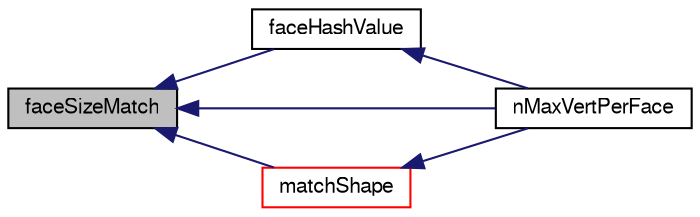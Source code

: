 digraph "faceSizeMatch"
{
  bgcolor="transparent";
  edge [fontname="FreeSans",fontsize="10",labelfontname="FreeSans",labelfontsize="10"];
  node [fontname="FreeSans",fontsize="10",shape=record];
  rankdir="LR";
  Node652 [label="faceSizeMatch",height=0.2,width=0.4,color="black", fillcolor="grey75", style="filled", fontcolor="black"];
  Node652 -> Node653 [dir="back",color="midnightblue",fontsize="10",style="solid",fontname="FreeSans"];
  Node653 [label="faceHashValue",height=0.2,width=0.4,color="black",URL="$a27178.html#a67b1097ff99018fcd2c7843ecdfcdbde",tooltip="Hash value of all face sizes of this shape. Can be used for. "];
  Node653 -> Node654 [dir="back",color="midnightblue",fontsize="10",style="solid",fontname="FreeSans"];
  Node654 [label="nMaxVertPerFace",height=0.2,width=0.4,color="black",URL="$a27178.html#a5ac043a530206e8d395704f140cd3f8a"];
  Node652 -> Node655 [dir="back",color="midnightblue",fontsize="10",style="solid",fontname="FreeSans"];
  Node655 [label="matchShape",height=0.2,width=0.4,color="red",URL="$a27178.html#a1f0feccca7c36016d7745d9f9d196b6d",tooltip="Low level shape recognition. Return true if matches. "];
  Node655 -> Node654 [dir="back",color="midnightblue",fontsize="10",style="solid",fontname="FreeSans"];
  Node652 -> Node654 [dir="back",color="midnightblue",fontsize="10",style="solid",fontname="FreeSans"];
}
